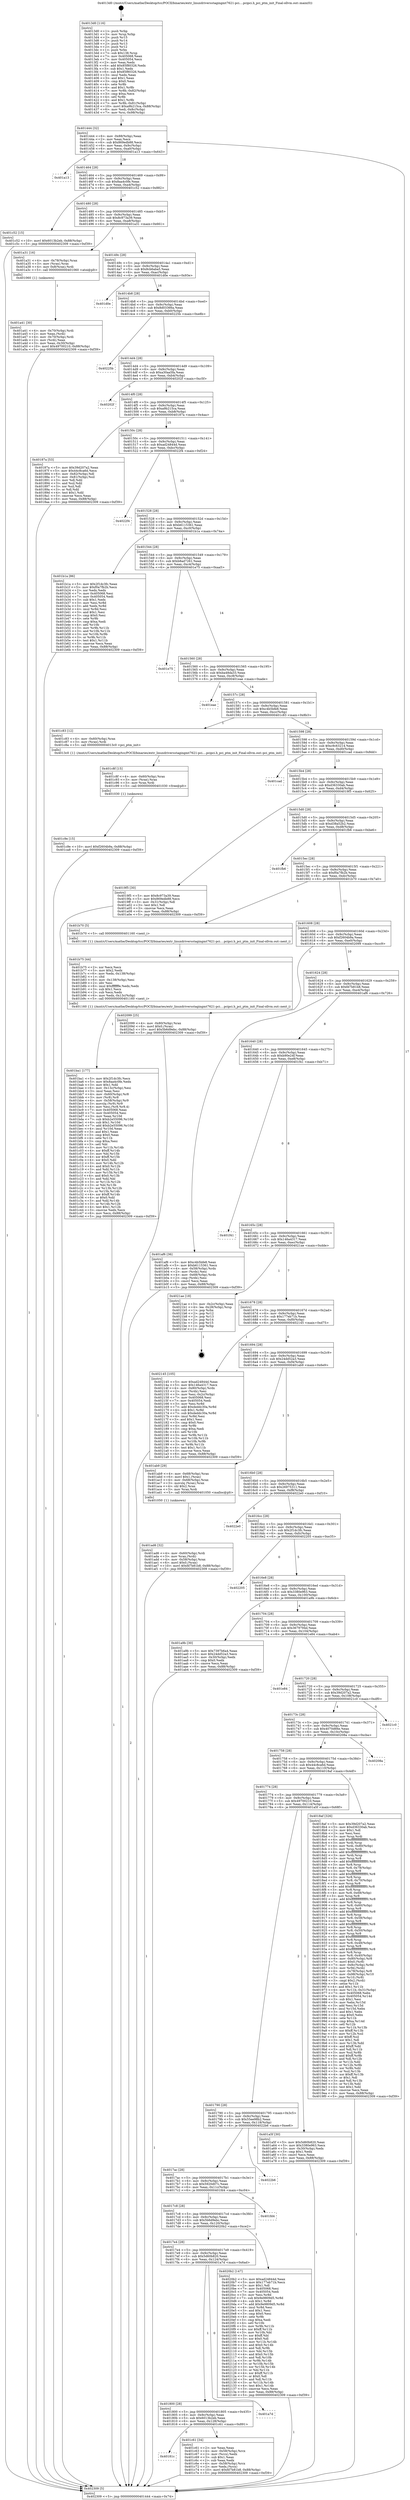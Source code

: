 digraph "0x4013d0" {
  label = "0x4013d0 (/mnt/c/Users/mathe/Desktop/tcc/POCII/binaries/extr_linuxdriversstagingmt7621-pci....pcipci.h_pci_ptm_init_Final-ollvm.out::main(0))"
  labelloc = "t"
  node[shape=record]

  Entry [label="",width=0.3,height=0.3,shape=circle,fillcolor=black,style=filled]
  "0x401444" [label="{
     0x401444 [32]\l
     | [instrs]\l
     &nbsp;&nbsp;0x401444 \<+6\>: mov -0x88(%rbp),%eax\l
     &nbsp;&nbsp;0x40144a \<+2\>: mov %eax,%ecx\l
     &nbsp;&nbsp;0x40144c \<+6\>: sub $0x869edb88,%ecx\l
     &nbsp;&nbsp;0x401452 \<+6\>: mov %eax,-0x9c(%rbp)\l
     &nbsp;&nbsp;0x401458 \<+6\>: mov %ecx,-0xa0(%rbp)\l
     &nbsp;&nbsp;0x40145e \<+6\>: je 0000000000401a13 \<main+0x643\>\l
  }"]
  "0x401a13" [label="{
     0x401a13\l
  }", style=dashed]
  "0x401464" [label="{
     0x401464 [28]\l
     | [instrs]\l
     &nbsp;&nbsp;0x401464 \<+5\>: jmp 0000000000401469 \<main+0x99\>\l
     &nbsp;&nbsp;0x401469 \<+6\>: mov -0x9c(%rbp),%eax\l
     &nbsp;&nbsp;0x40146f \<+5\>: sub $0x8aa4c0fe,%eax\l
     &nbsp;&nbsp;0x401474 \<+6\>: mov %eax,-0xa4(%rbp)\l
     &nbsp;&nbsp;0x40147a \<+6\>: je 0000000000401c52 \<main+0x882\>\l
  }"]
  Exit [label="",width=0.3,height=0.3,shape=circle,fillcolor=black,style=filled,peripheries=2]
  "0x401c52" [label="{
     0x401c52 [15]\l
     | [instrs]\l
     &nbsp;&nbsp;0x401c52 \<+10\>: movl $0x6013b2eb,-0x88(%rbp)\l
     &nbsp;&nbsp;0x401c5c \<+5\>: jmp 0000000000402309 \<main+0xf39\>\l
  }"]
  "0x401480" [label="{
     0x401480 [28]\l
     | [instrs]\l
     &nbsp;&nbsp;0x401480 \<+5\>: jmp 0000000000401485 \<main+0xb5\>\l
     &nbsp;&nbsp;0x401485 \<+6\>: mov -0x9c(%rbp),%eax\l
     &nbsp;&nbsp;0x40148b \<+5\>: sub $0x8c973a39,%eax\l
     &nbsp;&nbsp;0x401490 \<+6\>: mov %eax,-0xa8(%rbp)\l
     &nbsp;&nbsp;0x401496 \<+6\>: je 0000000000401a31 \<main+0x661\>\l
  }"]
  "0x401c9e" [label="{
     0x401c9e [15]\l
     | [instrs]\l
     &nbsp;&nbsp;0x401c9e \<+10\>: movl $0xf2604b9a,-0x88(%rbp)\l
     &nbsp;&nbsp;0x401ca8 \<+5\>: jmp 0000000000402309 \<main+0xf39\>\l
  }"]
  "0x401a31" [label="{
     0x401a31 [16]\l
     | [instrs]\l
     &nbsp;&nbsp;0x401a31 \<+4\>: mov -0x78(%rbp),%rax\l
     &nbsp;&nbsp;0x401a35 \<+3\>: mov (%rax),%rax\l
     &nbsp;&nbsp;0x401a38 \<+4\>: mov 0x8(%rax),%rdi\l
     &nbsp;&nbsp;0x401a3c \<+5\>: call 0000000000401060 \<atoi@plt\>\l
     | [calls]\l
     &nbsp;&nbsp;0x401060 \{1\} (unknown)\l
  }"]
  "0x40149c" [label="{
     0x40149c [28]\l
     | [instrs]\l
     &nbsp;&nbsp;0x40149c \<+5\>: jmp 00000000004014a1 \<main+0xd1\>\l
     &nbsp;&nbsp;0x4014a1 \<+6\>: mov -0x9c(%rbp),%eax\l
     &nbsp;&nbsp;0x4014a7 \<+5\>: sub $0x8cb6aba5,%eax\l
     &nbsp;&nbsp;0x4014ac \<+6\>: mov %eax,-0xac(%rbp)\l
     &nbsp;&nbsp;0x4014b2 \<+6\>: je 0000000000401d0e \<main+0x93e\>\l
  }"]
  "0x401c8f" [label="{
     0x401c8f [15]\l
     | [instrs]\l
     &nbsp;&nbsp;0x401c8f \<+4\>: mov -0x60(%rbp),%rax\l
     &nbsp;&nbsp;0x401c93 \<+3\>: mov (%rax),%rax\l
     &nbsp;&nbsp;0x401c96 \<+3\>: mov %rax,%rdi\l
     &nbsp;&nbsp;0x401c99 \<+5\>: call 0000000000401030 \<free@plt\>\l
     | [calls]\l
     &nbsp;&nbsp;0x401030 \{1\} (unknown)\l
  }"]
  "0x401d0e" [label="{
     0x401d0e\l
  }", style=dashed]
  "0x4014b8" [label="{
     0x4014b8 [28]\l
     | [instrs]\l
     &nbsp;&nbsp;0x4014b8 \<+5\>: jmp 00000000004014bd \<main+0xed\>\l
     &nbsp;&nbsp;0x4014bd \<+6\>: mov -0x9c(%rbp),%eax\l
     &nbsp;&nbsp;0x4014c3 \<+5\>: sub $0x8d03366a,%eax\l
     &nbsp;&nbsp;0x4014c8 \<+6\>: mov %eax,-0xb0(%rbp)\l
     &nbsp;&nbsp;0x4014ce \<+6\>: je 000000000040225b \<main+0xe8b\>\l
  }"]
  "0x40181c" [label="{
     0x40181c\l
  }", style=dashed]
  "0x40225b" [label="{
     0x40225b\l
  }", style=dashed]
  "0x4014d4" [label="{
     0x4014d4 [28]\l
     | [instrs]\l
     &nbsp;&nbsp;0x4014d4 \<+5\>: jmp 00000000004014d9 \<main+0x109\>\l
     &nbsp;&nbsp;0x4014d9 \<+6\>: mov -0x9c(%rbp),%eax\l
     &nbsp;&nbsp;0x4014df \<+5\>: sub $0xa30aa5fa,%eax\l
     &nbsp;&nbsp;0x4014e4 \<+6\>: mov %eax,-0xb4(%rbp)\l
     &nbsp;&nbsp;0x4014ea \<+6\>: je 000000000040202f \<main+0xc5f\>\l
  }"]
  "0x401c61" [label="{
     0x401c61 [34]\l
     | [instrs]\l
     &nbsp;&nbsp;0x401c61 \<+2\>: xor %eax,%eax\l
     &nbsp;&nbsp;0x401c63 \<+4\>: mov -0x58(%rbp),%rcx\l
     &nbsp;&nbsp;0x401c67 \<+2\>: mov (%rcx),%edx\l
     &nbsp;&nbsp;0x401c69 \<+3\>: sub $0x1,%eax\l
     &nbsp;&nbsp;0x401c6c \<+2\>: sub %eax,%edx\l
     &nbsp;&nbsp;0x401c6e \<+4\>: mov -0x58(%rbp),%rcx\l
     &nbsp;&nbsp;0x401c72 \<+2\>: mov %edx,(%rcx)\l
     &nbsp;&nbsp;0x401c74 \<+10\>: movl $0xfd7b81b8,-0x88(%rbp)\l
     &nbsp;&nbsp;0x401c7e \<+5\>: jmp 0000000000402309 \<main+0xf39\>\l
  }"]
  "0x40202f" [label="{
     0x40202f\l
  }", style=dashed]
  "0x4014f0" [label="{
     0x4014f0 [28]\l
     | [instrs]\l
     &nbsp;&nbsp;0x4014f0 \<+5\>: jmp 00000000004014f5 \<main+0x125\>\l
     &nbsp;&nbsp;0x4014f5 \<+6\>: mov -0x9c(%rbp),%eax\l
     &nbsp;&nbsp;0x4014fb \<+5\>: sub $0xa9b215ca,%eax\l
     &nbsp;&nbsp;0x401500 \<+6\>: mov %eax,-0xb8(%rbp)\l
     &nbsp;&nbsp;0x401506 \<+6\>: je 000000000040187a \<main+0x4aa\>\l
  }"]
  "0x401800" [label="{
     0x401800 [28]\l
     | [instrs]\l
     &nbsp;&nbsp;0x401800 \<+5\>: jmp 0000000000401805 \<main+0x435\>\l
     &nbsp;&nbsp;0x401805 \<+6\>: mov -0x9c(%rbp),%eax\l
     &nbsp;&nbsp;0x40180b \<+5\>: sub $0x6013b2eb,%eax\l
     &nbsp;&nbsp;0x401810 \<+6\>: mov %eax,-0x128(%rbp)\l
     &nbsp;&nbsp;0x401816 \<+6\>: je 0000000000401c61 \<main+0x891\>\l
  }"]
  "0x40187a" [label="{
     0x40187a [53]\l
     | [instrs]\l
     &nbsp;&nbsp;0x40187a \<+5\>: mov $0x39d207a2,%eax\l
     &nbsp;&nbsp;0x40187f \<+5\>: mov $0x44c8ca6d,%ecx\l
     &nbsp;&nbsp;0x401884 \<+6\>: mov -0x82(%rbp),%dl\l
     &nbsp;&nbsp;0x40188a \<+7\>: mov -0x81(%rbp),%sil\l
     &nbsp;&nbsp;0x401891 \<+3\>: mov %dl,%dil\l
     &nbsp;&nbsp;0x401894 \<+3\>: and %sil,%dil\l
     &nbsp;&nbsp;0x401897 \<+3\>: xor %sil,%dl\l
     &nbsp;&nbsp;0x40189a \<+3\>: or %dl,%dil\l
     &nbsp;&nbsp;0x40189d \<+4\>: test $0x1,%dil\l
     &nbsp;&nbsp;0x4018a1 \<+3\>: cmovne %ecx,%eax\l
     &nbsp;&nbsp;0x4018a4 \<+6\>: mov %eax,-0x88(%rbp)\l
     &nbsp;&nbsp;0x4018aa \<+5\>: jmp 0000000000402309 \<main+0xf39\>\l
  }"]
  "0x40150c" [label="{
     0x40150c [28]\l
     | [instrs]\l
     &nbsp;&nbsp;0x40150c \<+5\>: jmp 0000000000401511 \<main+0x141\>\l
     &nbsp;&nbsp;0x401511 \<+6\>: mov -0x9c(%rbp),%eax\l
     &nbsp;&nbsp;0x401517 \<+5\>: sub $0xad24844d,%eax\l
     &nbsp;&nbsp;0x40151c \<+6\>: mov %eax,-0xbc(%rbp)\l
     &nbsp;&nbsp;0x401522 \<+6\>: je 00000000004022f4 \<main+0xf24\>\l
  }"]
  "0x402309" [label="{
     0x402309 [5]\l
     | [instrs]\l
     &nbsp;&nbsp;0x402309 \<+5\>: jmp 0000000000401444 \<main+0x74\>\l
  }"]
  "0x4013d0" [label="{
     0x4013d0 [116]\l
     | [instrs]\l
     &nbsp;&nbsp;0x4013d0 \<+1\>: push %rbp\l
     &nbsp;&nbsp;0x4013d1 \<+3\>: mov %rsp,%rbp\l
     &nbsp;&nbsp;0x4013d4 \<+2\>: push %r15\l
     &nbsp;&nbsp;0x4013d6 \<+2\>: push %r14\l
     &nbsp;&nbsp;0x4013d8 \<+2\>: push %r13\l
     &nbsp;&nbsp;0x4013da \<+2\>: push %r12\l
     &nbsp;&nbsp;0x4013dc \<+1\>: push %rbx\l
     &nbsp;&nbsp;0x4013dd \<+7\>: sub $0x138,%rsp\l
     &nbsp;&nbsp;0x4013e4 \<+7\>: mov 0x405068,%eax\l
     &nbsp;&nbsp;0x4013eb \<+7\>: mov 0x405054,%ecx\l
     &nbsp;&nbsp;0x4013f2 \<+2\>: mov %eax,%edx\l
     &nbsp;&nbsp;0x4013f4 \<+6\>: add $0x85f80326,%edx\l
     &nbsp;&nbsp;0x4013fa \<+3\>: sub $0x1,%edx\l
     &nbsp;&nbsp;0x4013fd \<+6\>: sub $0x85f80326,%edx\l
     &nbsp;&nbsp;0x401403 \<+3\>: imul %edx,%eax\l
     &nbsp;&nbsp;0x401406 \<+3\>: and $0x1,%eax\l
     &nbsp;&nbsp;0x401409 \<+3\>: cmp $0x0,%eax\l
     &nbsp;&nbsp;0x40140c \<+4\>: sete %r8b\l
     &nbsp;&nbsp;0x401410 \<+4\>: and $0x1,%r8b\l
     &nbsp;&nbsp;0x401414 \<+7\>: mov %r8b,-0x82(%rbp)\l
     &nbsp;&nbsp;0x40141b \<+3\>: cmp $0xa,%ecx\l
     &nbsp;&nbsp;0x40141e \<+4\>: setl %r8b\l
     &nbsp;&nbsp;0x401422 \<+4\>: and $0x1,%r8b\l
     &nbsp;&nbsp;0x401426 \<+7\>: mov %r8b,-0x81(%rbp)\l
     &nbsp;&nbsp;0x40142d \<+10\>: movl $0xa9b215ca,-0x88(%rbp)\l
     &nbsp;&nbsp;0x401437 \<+6\>: mov %edi,-0x8c(%rbp)\l
     &nbsp;&nbsp;0x40143d \<+7\>: mov %rsi,-0x98(%rbp)\l
  }"]
  "0x401a7d" [label="{
     0x401a7d\l
  }", style=dashed]
  "0x4022f4" [label="{
     0x4022f4\l
  }", style=dashed]
  "0x401528" [label="{
     0x401528 [28]\l
     | [instrs]\l
     &nbsp;&nbsp;0x401528 \<+5\>: jmp 000000000040152d \<main+0x15d\>\l
     &nbsp;&nbsp;0x40152d \<+6\>: mov -0x9c(%rbp),%eax\l
     &nbsp;&nbsp;0x401533 \<+5\>: sub $0xb6115361,%eax\l
     &nbsp;&nbsp;0x401538 \<+6\>: mov %eax,-0xc0(%rbp)\l
     &nbsp;&nbsp;0x40153e \<+6\>: je 0000000000401b1a \<main+0x74a\>\l
  }"]
  "0x4017e4" [label="{
     0x4017e4 [28]\l
     | [instrs]\l
     &nbsp;&nbsp;0x4017e4 \<+5\>: jmp 00000000004017e9 \<main+0x419\>\l
     &nbsp;&nbsp;0x4017e9 \<+6\>: mov -0x9c(%rbp),%eax\l
     &nbsp;&nbsp;0x4017ef \<+5\>: sub $0x5d60b820,%eax\l
     &nbsp;&nbsp;0x4017f4 \<+6\>: mov %eax,-0x124(%rbp)\l
     &nbsp;&nbsp;0x4017fa \<+6\>: je 0000000000401a7d \<main+0x6ad\>\l
  }"]
  "0x401b1a" [label="{
     0x401b1a [86]\l
     | [instrs]\l
     &nbsp;&nbsp;0x401b1a \<+5\>: mov $0x2f1dc3fc,%eax\l
     &nbsp;&nbsp;0x401b1f \<+5\>: mov $0xf0a7fb2b,%ecx\l
     &nbsp;&nbsp;0x401b24 \<+2\>: xor %edx,%edx\l
     &nbsp;&nbsp;0x401b26 \<+7\>: mov 0x405068,%esi\l
     &nbsp;&nbsp;0x401b2d \<+7\>: mov 0x405054,%edi\l
     &nbsp;&nbsp;0x401b34 \<+3\>: sub $0x1,%edx\l
     &nbsp;&nbsp;0x401b37 \<+3\>: mov %esi,%r8d\l
     &nbsp;&nbsp;0x401b3a \<+3\>: add %edx,%r8d\l
     &nbsp;&nbsp;0x401b3d \<+4\>: imul %r8d,%esi\l
     &nbsp;&nbsp;0x401b41 \<+3\>: and $0x1,%esi\l
     &nbsp;&nbsp;0x401b44 \<+3\>: cmp $0x0,%esi\l
     &nbsp;&nbsp;0x401b47 \<+4\>: sete %r9b\l
     &nbsp;&nbsp;0x401b4b \<+3\>: cmp $0xa,%edi\l
     &nbsp;&nbsp;0x401b4e \<+4\>: setl %r10b\l
     &nbsp;&nbsp;0x401b52 \<+3\>: mov %r9b,%r11b\l
     &nbsp;&nbsp;0x401b55 \<+3\>: and %r10b,%r11b\l
     &nbsp;&nbsp;0x401b58 \<+3\>: xor %r10b,%r9b\l
     &nbsp;&nbsp;0x401b5b \<+3\>: or %r9b,%r11b\l
     &nbsp;&nbsp;0x401b5e \<+4\>: test $0x1,%r11b\l
     &nbsp;&nbsp;0x401b62 \<+3\>: cmovne %ecx,%eax\l
     &nbsp;&nbsp;0x401b65 \<+6\>: mov %eax,-0x88(%rbp)\l
     &nbsp;&nbsp;0x401b6b \<+5\>: jmp 0000000000402309 \<main+0xf39\>\l
  }"]
  "0x401544" [label="{
     0x401544 [28]\l
     | [instrs]\l
     &nbsp;&nbsp;0x401544 \<+5\>: jmp 0000000000401549 \<main+0x179\>\l
     &nbsp;&nbsp;0x401549 \<+6\>: mov -0x9c(%rbp),%eax\l
     &nbsp;&nbsp;0x40154f \<+5\>: sub $0xb8ad7261,%eax\l
     &nbsp;&nbsp;0x401554 \<+6\>: mov %eax,-0xc4(%rbp)\l
     &nbsp;&nbsp;0x40155a \<+6\>: je 0000000000401e75 \<main+0xaa5\>\l
  }"]
  "0x4020b2" [label="{
     0x4020b2 [147]\l
     | [instrs]\l
     &nbsp;&nbsp;0x4020b2 \<+5\>: mov $0xad24844d,%eax\l
     &nbsp;&nbsp;0x4020b7 \<+5\>: mov $0x177eb71b,%ecx\l
     &nbsp;&nbsp;0x4020bc \<+2\>: mov $0x1,%dl\l
     &nbsp;&nbsp;0x4020be \<+7\>: mov 0x405068,%esi\l
     &nbsp;&nbsp;0x4020c5 \<+7\>: mov 0x405054,%edi\l
     &nbsp;&nbsp;0x4020cc \<+3\>: mov %esi,%r8d\l
     &nbsp;&nbsp;0x4020cf \<+7\>: sub $0x9e9809d5,%r8d\l
     &nbsp;&nbsp;0x4020d6 \<+4\>: sub $0x1,%r8d\l
     &nbsp;&nbsp;0x4020da \<+7\>: add $0x9e9809d5,%r8d\l
     &nbsp;&nbsp;0x4020e1 \<+4\>: imul %r8d,%esi\l
     &nbsp;&nbsp;0x4020e5 \<+3\>: and $0x1,%esi\l
     &nbsp;&nbsp;0x4020e8 \<+3\>: cmp $0x0,%esi\l
     &nbsp;&nbsp;0x4020eb \<+4\>: sete %r9b\l
     &nbsp;&nbsp;0x4020ef \<+3\>: cmp $0xa,%edi\l
     &nbsp;&nbsp;0x4020f2 \<+4\>: setl %r10b\l
     &nbsp;&nbsp;0x4020f6 \<+3\>: mov %r9b,%r11b\l
     &nbsp;&nbsp;0x4020f9 \<+4\>: xor $0xff,%r11b\l
     &nbsp;&nbsp;0x4020fd \<+3\>: mov %r10b,%bl\l
     &nbsp;&nbsp;0x402100 \<+3\>: xor $0xff,%bl\l
     &nbsp;&nbsp;0x402103 \<+3\>: xor $0x0,%dl\l
     &nbsp;&nbsp;0x402106 \<+3\>: mov %r11b,%r14b\l
     &nbsp;&nbsp;0x402109 \<+4\>: and $0x0,%r14b\l
     &nbsp;&nbsp;0x40210d \<+3\>: and %dl,%r9b\l
     &nbsp;&nbsp;0x402110 \<+3\>: mov %bl,%r15b\l
     &nbsp;&nbsp;0x402113 \<+4\>: and $0x0,%r15b\l
     &nbsp;&nbsp;0x402117 \<+3\>: and %dl,%r10b\l
     &nbsp;&nbsp;0x40211a \<+3\>: or %r9b,%r14b\l
     &nbsp;&nbsp;0x40211d \<+3\>: or %r10b,%r15b\l
     &nbsp;&nbsp;0x402120 \<+3\>: xor %r15b,%r14b\l
     &nbsp;&nbsp;0x402123 \<+3\>: or %bl,%r11b\l
     &nbsp;&nbsp;0x402126 \<+4\>: xor $0xff,%r11b\l
     &nbsp;&nbsp;0x40212a \<+3\>: or $0x0,%dl\l
     &nbsp;&nbsp;0x40212d \<+3\>: and %dl,%r11b\l
     &nbsp;&nbsp;0x402130 \<+3\>: or %r11b,%r14b\l
     &nbsp;&nbsp;0x402133 \<+4\>: test $0x1,%r14b\l
     &nbsp;&nbsp;0x402137 \<+3\>: cmovne %ecx,%eax\l
     &nbsp;&nbsp;0x40213a \<+6\>: mov %eax,-0x88(%rbp)\l
     &nbsp;&nbsp;0x402140 \<+5\>: jmp 0000000000402309 \<main+0xf39\>\l
  }"]
  "0x401e75" [label="{
     0x401e75\l
  }", style=dashed]
  "0x401560" [label="{
     0x401560 [28]\l
     | [instrs]\l
     &nbsp;&nbsp;0x401560 \<+5\>: jmp 0000000000401565 \<main+0x195\>\l
     &nbsp;&nbsp;0x401565 \<+6\>: mov -0x9c(%rbp),%eax\l
     &nbsp;&nbsp;0x40156b \<+5\>: sub $0xba48da33,%eax\l
     &nbsp;&nbsp;0x401570 \<+6\>: mov %eax,-0xc8(%rbp)\l
     &nbsp;&nbsp;0x401576 \<+6\>: je 0000000000401eae \<main+0xade\>\l
  }"]
  "0x4017c8" [label="{
     0x4017c8 [28]\l
     | [instrs]\l
     &nbsp;&nbsp;0x4017c8 \<+5\>: jmp 00000000004017cd \<main+0x3fd\>\l
     &nbsp;&nbsp;0x4017cd \<+6\>: mov -0x9c(%rbp),%eax\l
     &nbsp;&nbsp;0x4017d3 \<+5\>: sub $0x5b6d9ebc,%eax\l
     &nbsp;&nbsp;0x4017d8 \<+6\>: mov %eax,-0x120(%rbp)\l
     &nbsp;&nbsp;0x4017de \<+6\>: je 00000000004020b2 \<main+0xce2\>\l
  }"]
  "0x401eae" [label="{
     0x401eae\l
  }", style=dashed]
  "0x40157c" [label="{
     0x40157c [28]\l
     | [instrs]\l
     &nbsp;&nbsp;0x40157c \<+5\>: jmp 0000000000401581 \<main+0x1b1\>\l
     &nbsp;&nbsp;0x401581 \<+6\>: mov -0x9c(%rbp),%eax\l
     &nbsp;&nbsp;0x401587 \<+5\>: sub $0xc4b5bfe8,%eax\l
     &nbsp;&nbsp;0x40158c \<+6\>: mov %eax,-0xcc(%rbp)\l
     &nbsp;&nbsp;0x401592 \<+6\>: je 0000000000401c83 \<main+0x8b3\>\l
  }"]
  "0x401fd4" [label="{
     0x401fd4\l
  }", style=dashed]
  "0x401c83" [label="{
     0x401c83 [12]\l
     | [instrs]\l
     &nbsp;&nbsp;0x401c83 \<+4\>: mov -0x60(%rbp),%rax\l
     &nbsp;&nbsp;0x401c87 \<+3\>: mov (%rax),%rdi\l
     &nbsp;&nbsp;0x401c8a \<+5\>: call 00000000004013c0 \<pci_ptm_init\>\l
     | [calls]\l
     &nbsp;&nbsp;0x4013c0 \{1\} (/mnt/c/Users/mathe/Desktop/tcc/POCII/binaries/extr_linuxdriversstagingmt7621-pci....pcipci.h_pci_ptm_init_Final-ollvm.out::pci_ptm_init)\l
  }"]
  "0x401598" [label="{
     0x401598 [28]\l
     | [instrs]\l
     &nbsp;&nbsp;0x401598 \<+5\>: jmp 000000000040159d \<main+0x1cd\>\l
     &nbsp;&nbsp;0x40159d \<+6\>: mov -0x9c(%rbp),%eax\l
     &nbsp;&nbsp;0x4015a3 \<+5\>: sub $0xc9c63214,%eax\l
     &nbsp;&nbsp;0x4015a8 \<+6\>: mov %eax,-0xd0(%rbp)\l
     &nbsp;&nbsp;0x4015ae \<+6\>: je 0000000000401cad \<main+0x8dd\>\l
  }"]
  "0x4017ac" [label="{
     0x4017ac [28]\l
     | [instrs]\l
     &nbsp;&nbsp;0x4017ac \<+5\>: jmp 00000000004017b1 \<main+0x3e1\>\l
     &nbsp;&nbsp;0x4017b1 \<+6\>: mov -0x9c(%rbp),%eax\l
     &nbsp;&nbsp;0x4017b7 \<+5\>: sub $0x5920d07c,%eax\l
     &nbsp;&nbsp;0x4017bc \<+6\>: mov %eax,-0x11c(%rbp)\l
     &nbsp;&nbsp;0x4017c2 \<+6\>: je 0000000000401fd4 \<main+0xc04\>\l
  }"]
  "0x401cad" [label="{
     0x401cad\l
  }", style=dashed]
  "0x4015b4" [label="{
     0x4015b4 [28]\l
     | [instrs]\l
     &nbsp;&nbsp;0x4015b4 \<+5\>: jmp 00000000004015b9 \<main+0x1e9\>\l
     &nbsp;&nbsp;0x4015b9 \<+6\>: mov -0x9c(%rbp),%eax\l
     &nbsp;&nbsp;0x4015bf \<+5\>: sub $0xd36330ab,%eax\l
     &nbsp;&nbsp;0x4015c4 \<+6\>: mov %eax,-0xd4(%rbp)\l
     &nbsp;&nbsp;0x4015ca \<+6\>: je 00000000004019f5 \<main+0x625\>\l
  }"]
  "0x4022b6" [label="{
     0x4022b6\l
  }", style=dashed]
  "0x4019f5" [label="{
     0x4019f5 [30]\l
     | [instrs]\l
     &nbsp;&nbsp;0x4019f5 \<+5\>: mov $0x8c973a39,%eax\l
     &nbsp;&nbsp;0x4019fa \<+5\>: mov $0x869edb88,%ecx\l
     &nbsp;&nbsp;0x4019ff \<+3\>: mov -0x31(%rbp),%dl\l
     &nbsp;&nbsp;0x401a02 \<+3\>: test $0x1,%dl\l
     &nbsp;&nbsp;0x401a05 \<+3\>: cmovne %ecx,%eax\l
     &nbsp;&nbsp;0x401a08 \<+6\>: mov %eax,-0x88(%rbp)\l
     &nbsp;&nbsp;0x401a0e \<+5\>: jmp 0000000000402309 \<main+0xf39\>\l
  }"]
  "0x4015d0" [label="{
     0x4015d0 [28]\l
     | [instrs]\l
     &nbsp;&nbsp;0x4015d0 \<+5\>: jmp 00000000004015d5 \<main+0x205\>\l
     &nbsp;&nbsp;0x4015d5 \<+6\>: mov -0x9c(%rbp),%eax\l
     &nbsp;&nbsp;0x4015db \<+5\>: sub $0xd38a52b2,%eax\l
     &nbsp;&nbsp;0x4015e0 \<+6\>: mov %eax,-0xd8(%rbp)\l
     &nbsp;&nbsp;0x4015e6 \<+6\>: je 0000000000401fb6 \<main+0xbe6\>\l
  }"]
  "0x401ba1" [label="{
     0x401ba1 [177]\l
     | [instrs]\l
     &nbsp;&nbsp;0x401ba1 \<+5\>: mov $0x2f1dc3fc,%ecx\l
     &nbsp;&nbsp;0x401ba6 \<+5\>: mov $0x8aa4c0fe,%edx\l
     &nbsp;&nbsp;0x401bab \<+3\>: mov $0x1,%dil\l
     &nbsp;&nbsp;0x401bae \<+6\>: mov -0x13c(%rbp),%esi\l
     &nbsp;&nbsp;0x401bb4 \<+3\>: imul %eax,%esi\l
     &nbsp;&nbsp;0x401bb7 \<+4\>: mov -0x60(%rbp),%r8\l
     &nbsp;&nbsp;0x401bbb \<+3\>: mov (%r8),%r8\l
     &nbsp;&nbsp;0x401bbe \<+4\>: mov -0x58(%rbp),%r9\l
     &nbsp;&nbsp;0x401bc2 \<+3\>: movslq (%r9),%r9\l
     &nbsp;&nbsp;0x401bc5 \<+4\>: mov %esi,(%r8,%r9,4)\l
     &nbsp;&nbsp;0x401bc9 \<+7\>: mov 0x405068,%eax\l
     &nbsp;&nbsp;0x401bd0 \<+7\>: mov 0x405054,%esi\l
     &nbsp;&nbsp;0x401bd7 \<+3\>: mov %eax,%r10d\l
     &nbsp;&nbsp;0x401bda \<+7\>: sub $0xb2e55096,%r10d\l
     &nbsp;&nbsp;0x401be1 \<+4\>: sub $0x1,%r10d\l
     &nbsp;&nbsp;0x401be5 \<+7\>: add $0xb2e55096,%r10d\l
     &nbsp;&nbsp;0x401bec \<+4\>: imul %r10d,%eax\l
     &nbsp;&nbsp;0x401bf0 \<+3\>: and $0x1,%eax\l
     &nbsp;&nbsp;0x401bf3 \<+3\>: cmp $0x0,%eax\l
     &nbsp;&nbsp;0x401bf6 \<+4\>: sete %r11b\l
     &nbsp;&nbsp;0x401bfa \<+3\>: cmp $0xa,%esi\l
     &nbsp;&nbsp;0x401bfd \<+3\>: setl %bl\l
     &nbsp;&nbsp;0x401c00 \<+3\>: mov %r11b,%r14b\l
     &nbsp;&nbsp;0x401c03 \<+4\>: xor $0xff,%r14b\l
     &nbsp;&nbsp;0x401c07 \<+3\>: mov %bl,%r15b\l
     &nbsp;&nbsp;0x401c0a \<+4\>: xor $0xff,%r15b\l
     &nbsp;&nbsp;0x401c0e \<+4\>: xor $0x0,%dil\l
     &nbsp;&nbsp;0x401c12 \<+3\>: mov %r14b,%r12b\l
     &nbsp;&nbsp;0x401c15 \<+4\>: and $0x0,%r12b\l
     &nbsp;&nbsp;0x401c19 \<+3\>: and %dil,%r11b\l
     &nbsp;&nbsp;0x401c1c \<+3\>: mov %r15b,%r13b\l
     &nbsp;&nbsp;0x401c1f \<+4\>: and $0x0,%r13b\l
     &nbsp;&nbsp;0x401c23 \<+3\>: and %dil,%bl\l
     &nbsp;&nbsp;0x401c26 \<+3\>: or %r11b,%r12b\l
     &nbsp;&nbsp;0x401c29 \<+3\>: or %bl,%r13b\l
     &nbsp;&nbsp;0x401c2c \<+3\>: xor %r13b,%r12b\l
     &nbsp;&nbsp;0x401c2f \<+3\>: or %r15b,%r14b\l
     &nbsp;&nbsp;0x401c32 \<+4\>: xor $0xff,%r14b\l
     &nbsp;&nbsp;0x401c36 \<+4\>: or $0x0,%dil\l
     &nbsp;&nbsp;0x401c3a \<+3\>: and %dil,%r14b\l
     &nbsp;&nbsp;0x401c3d \<+3\>: or %r14b,%r12b\l
     &nbsp;&nbsp;0x401c40 \<+4\>: test $0x1,%r12b\l
     &nbsp;&nbsp;0x401c44 \<+3\>: cmovne %edx,%ecx\l
     &nbsp;&nbsp;0x401c47 \<+6\>: mov %ecx,-0x88(%rbp)\l
     &nbsp;&nbsp;0x401c4d \<+5\>: jmp 0000000000402309 \<main+0xf39\>\l
  }"]
  "0x401fb6" [label="{
     0x401fb6\l
  }", style=dashed]
  "0x4015ec" [label="{
     0x4015ec [28]\l
     | [instrs]\l
     &nbsp;&nbsp;0x4015ec \<+5\>: jmp 00000000004015f1 \<main+0x221\>\l
     &nbsp;&nbsp;0x4015f1 \<+6\>: mov -0x9c(%rbp),%eax\l
     &nbsp;&nbsp;0x4015f7 \<+5\>: sub $0xf0a7fb2b,%eax\l
     &nbsp;&nbsp;0x4015fc \<+6\>: mov %eax,-0xdc(%rbp)\l
     &nbsp;&nbsp;0x401602 \<+6\>: je 0000000000401b70 \<main+0x7a0\>\l
  }"]
  "0x401b75" [label="{
     0x401b75 [44]\l
     | [instrs]\l
     &nbsp;&nbsp;0x401b75 \<+2\>: xor %ecx,%ecx\l
     &nbsp;&nbsp;0x401b77 \<+5\>: mov $0x2,%edx\l
     &nbsp;&nbsp;0x401b7c \<+6\>: mov %edx,-0x138(%rbp)\l
     &nbsp;&nbsp;0x401b82 \<+1\>: cltd\l
     &nbsp;&nbsp;0x401b83 \<+6\>: mov -0x138(%rbp),%esi\l
     &nbsp;&nbsp;0x401b89 \<+2\>: idiv %esi\l
     &nbsp;&nbsp;0x401b8b \<+6\>: imul $0xfffffffe,%edx,%edx\l
     &nbsp;&nbsp;0x401b91 \<+3\>: sub $0x1,%ecx\l
     &nbsp;&nbsp;0x401b94 \<+2\>: sub %ecx,%edx\l
     &nbsp;&nbsp;0x401b96 \<+6\>: mov %edx,-0x13c(%rbp)\l
     &nbsp;&nbsp;0x401b9c \<+5\>: call 0000000000401160 \<next_i\>\l
     | [calls]\l
     &nbsp;&nbsp;0x401160 \{1\} (/mnt/c/Users/mathe/Desktop/tcc/POCII/binaries/extr_linuxdriversstagingmt7621-pci....pcipci.h_pci_ptm_init_Final-ollvm.out::next_i)\l
  }"]
  "0x401b70" [label="{
     0x401b70 [5]\l
     | [instrs]\l
     &nbsp;&nbsp;0x401b70 \<+5\>: call 0000000000401160 \<next_i\>\l
     | [calls]\l
     &nbsp;&nbsp;0x401160 \{1\} (/mnt/c/Users/mathe/Desktop/tcc/POCII/binaries/extr_linuxdriversstagingmt7621-pci....pcipci.h_pci_ptm_init_Final-ollvm.out::next_i)\l
  }"]
  "0x401608" [label="{
     0x401608 [28]\l
     | [instrs]\l
     &nbsp;&nbsp;0x401608 \<+5\>: jmp 000000000040160d \<main+0x23d\>\l
     &nbsp;&nbsp;0x40160d \<+6\>: mov -0x9c(%rbp),%eax\l
     &nbsp;&nbsp;0x401613 \<+5\>: sub $0xf2604b9a,%eax\l
     &nbsp;&nbsp;0x401618 \<+6\>: mov %eax,-0xe0(%rbp)\l
     &nbsp;&nbsp;0x40161e \<+6\>: je 0000000000402099 \<main+0xcc9\>\l
  }"]
  "0x401ad6" [label="{
     0x401ad6 [32]\l
     | [instrs]\l
     &nbsp;&nbsp;0x401ad6 \<+4\>: mov -0x60(%rbp),%rdi\l
     &nbsp;&nbsp;0x401ada \<+3\>: mov %rax,(%rdi)\l
     &nbsp;&nbsp;0x401add \<+4\>: mov -0x58(%rbp),%rax\l
     &nbsp;&nbsp;0x401ae1 \<+6\>: movl $0x0,(%rax)\l
     &nbsp;&nbsp;0x401ae7 \<+10\>: movl $0xfd7b81b8,-0x88(%rbp)\l
     &nbsp;&nbsp;0x401af1 \<+5\>: jmp 0000000000402309 \<main+0xf39\>\l
  }"]
  "0x402099" [label="{
     0x402099 [25]\l
     | [instrs]\l
     &nbsp;&nbsp;0x402099 \<+4\>: mov -0x80(%rbp),%rax\l
     &nbsp;&nbsp;0x40209d \<+6\>: movl $0x0,(%rax)\l
     &nbsp;&nbsp;0x4020a3 \<+10\>: movl $0x5b6d9ebc,-0x88(%rbp)\l
     &nbsp;&nbsp;0x4020ad \<+5\>: jmp 0000000000402309 \<main+0xf39\>\l
  }"]
  "0x401624" [label="{
     0x401624 [28]\l
     | [instrs]\l
     &nbsp;&nbsp;0x401624 \<+5\>: jmp 0000000000401629 \<main+0x259\>\l
     &nbsp;&nbsp;0x401629 \<+6\>: mov -0x9c(%rbp),%eax\l
     &nbsp;&nbsp;0x40162f \<+5\>: sub $0xfd7b81b8,%eax\l
     &nbsp;&nbsp;0x401634 \<+6\>: mov %eax,-0xe4(%rbp)\l
     &nbsp;&nbsp;0x40163a \<+6\>: je 0000000000401af6 \<main+0x726\>\l
  }"]
  "0x401790" [label="{
     0x401790 [28]\l
     | [instrs]\l
     &nbsp;&nbsp;0x401790 \<+5\>: jmp 0000000000401795 \<main+0x3c5\>\l
     &nbsp;&nbsp;0x401795 \<+6\>: mov -0x9c(%rbp),%eax\l
     &nbsp;&nbsp;0x40179b \<+5\>: sub $0x55ee98b2,%eax\l
     &nbsp;&nbsp;0x4017a0 \<+6\>: mov %eax,-0x118(%rbp)\l
     &nbsp;&nbsp;0x4017a6 \<+6\>: je 00000000004022b6 \<main+0xee6\>\l
  }"]
  "0x401af6" [label="{
     0x401af6 [36]\l
     | [instrs]\l
     &nbsp;&nbsp;0x401af6 \<+5\>: mov $0xc4b5bfe8,%eax\l
     &nbsp;&nbsp;0x401afb \<+5\>: mov $0xb6115361,%ecx\l
     &nbsp;&nbsp;0x401b00 \<+4\>: mov -0x58(%rbp),%rdx\l
     &nbsp;&nbsp;0x401b04 \<+2\>: mov (%rdx),%esi\l
     &nbsp;&nbsp;0x401b06 \<+4\>: mov -0x68(%rbp),%rdx\l
     &nbsp;&nbsp;0x401b0a \<+2\>: cmp (%rdx),%esi\l
     &nbsp;&nbsp;0x401b0c \<+3\>: cmovl %ecx,%eax\l
     &nbsp;&nbsp;0x401b0f \<+6\>: mov %eax,-0x88(%rbp)\l
     &nbsp;&nbsp;0x401b15 \<+5\>: jmp 0000000000402309 \<main+0xf39\>\l
  }"]
  "0x401640" [label="{
     0x401640 [28]\l
     | [instrs]\l
     &nbsp;&nbsp;0x401640 \<+5\>: jmp 0000000000401645 \<main+0x275\>\l
     &nbsp;&nbsp;0x401645 \<+6\>: mov -0x9c(%rbp),%eax\l
     &nbsp;&nbsp;0x40164b \<+5\>: sub $0xb90e24f,%eax\l
     &nbsp;&nbsp;0x401650 \<+6\>: mov %eax,-0xe8(%rbp)\l
     &nbsp;&nbsp;0x401656 \<+6\>: je 0000000000401f41 \<main+0xb71\>\l
  }"]
  "0x401a5f" [label="{
     0x401a5f [30]\l
     | [instrs]\l
     &nbsp;&nbsp;0x401a5f \<+5\>: mov $0x5d60b820,%eax\l
     &nbsp;&nbsp;0x401a64 \<+5\>: mov $0x3380e963,%ecx\l
     &nbsp;&nbsp;0x401a69 \<+3\>: mov -0x30(%rbp),%edx\l
     &nbsp;&nbsp;0x401a6c \<+3\>: cmp $0x1,%edx\l
     &nbsp;&nbsp;0x401a6f \<+3\>: cmovl %ecx,%eax\l
     &nbsp;&nbsp;0x401a72 \<+6\>: mov %eax,-0x88(%rbp)\l
     &nbsp;&nbsp;0x401a78 \<+5\>: jmp 0000000000402309 \<main+0xf39\>\l
  }"]
  "0x401f41" [label="{
     0x401f41\l
  }", style=dashed]
  "0x40165c" [label="{
     0x40165c [28]\l
     | [instrs]\l
     &nbsp;&nbsp;0x40165c \<+5\>: jmp 0000000000401661 \<main+0x291\>\l
     &nbsp;&nbsp;0x401661 \<+6\>: mov -0x9c(%rbp),%eax\l
     &nbsp;&nbsp;0x401667 \<+5\>: sub $0x146a4317,%eax\l
     &nbsp;&nbsp;0x40166c \<+6\>: mov %eax,-0xec(%rbp)\l
     &nbsp;&nbsp;0x401672 \<+6\>: je 00000000004021ae \<main+0xdde\>\l
  }"]
  "0x401a41" [label="{
     0x401a41 [30]\l
     | [instrs]\l
     &nbsp;&nbsp;0x401a41 \<+4\>: mov -0x70(%rbp),%rdi\l
     &nbsp;&nbsp;0x401a45 \<+2\>: mov %eax,(%rdi)\l
     &nbsp;&nbsp;0x401a47 \<+4\>: mov -0x70(%rbp),%rdi\l
     &nbsp;&nbsp;0x401a4b \<+2\>: mov (%rdi),%eax\l
     &nbsp;&nbsp;0x401a4d \<+3\>: mov %eax,-0x30(%rbp)\l
     &nbsp;&nbsp;0x401a50 \<+10\>: movl $0x49700210,-0x88(%rbp)\l
     &nbsp;&nbsp;0x401a5a \<+5\>: jmp 0000000000402309 \<main+0xf39\>\l
  }"]
  "0x4021ae" [label="{
     0x4021ae [18]\l
     | [instrs]\l
     &nbsp;&nbsp;0x4021ae \<+3\>: mov -0x2c(%rbp),%eax\l
     &nbsp;&nbsp;0x4021b1 \<+4\>: lea -0x28(%rbp),%rsp\l
     &nbsp;&nbsp;0x4021b5 \<+1\>: pop %rbx\l
     &nbsp;&nbsp;0x4021b6 \<+2\>: pop %r12\l
     &nbsp;&nbsp;0x4021b8 \<+2\>: pop %r13\l
     &nbsp;&nbsp;0x4021ba \<+2\>: pop %r14\l
     &nbsp;&nbsp;0x4021bc \<+2\>: pop %r15\l
     &nbsp;&nbsp;0x4021be \<+1\>: pop %rbp\l
     &nbsp;&nbsp;0x4021bf \<+1\>: ret\l
  }"]
  "0x401678" [label="{
     0x401678 [28]\l
     | [instrs]\l
     &nbsp;&nbsp;0x401678 \<+5\>: jmp 000000000040167d \<main+0x2ad\>\l
     &nbsp;&nbsp;0x40167d \<+6\>: mov -0x9c(%rbp),%eax\l
     &nbsp;&nbsp;0x401683 \<+5\>: sub $0x177eb71b,%eax\l
     &nbsp;&nbsp;0x401688 \<+6\>: mov %eax,-0xf0(%rbp)\l
     &nbsp;&nbsp;0x40168e \<+6\>: je 0000000000402145 \<main+0xd75\>\l
  }"]
  "0x401774" [label="{
     0x401774 [28]\l
     | [instrs]\l
     &nbsp;&nbsp;0x401774 \<+5\>: jmp 0000000000401779 \<main+0x3a9\>\l
     &nbsp;&nbsp;0x401779 \<+6\>: mov -0x9c(%rbp),%eax\l
     &nbsp;&nbsp;0x40177f \<+5\>: sub $0x49700210,%eax\l
     &nbsp;&nbsp;0x401784 \<+6\>: mov %eax,-0x114(%rbp)\l
     &nbsp;&nbsp;0x40178a \<+6\>: je 0000000000401a5f \<main+0x68f\>\l
  }"]
  "0x402145" [label="{
     0x402145 [105]\l
     | [instrs]\l
     &nbsp;&nbsp;0x402145 \<+5\>: mov $0xad24844d,%eax\l
     &nbsp;&nbsp;0x40214a \<+5\>: mov $0x146a4317,%ecx\l
     &nbsp;&nbsp;0x40214f \<+4\>: mov -0x80(%rbp),%rdx\l
     &nbsp;&nbsp;0x402153 \<+2\>: mov (%rdx),%esi\l
     &nbsp;&nbsp;0x402155 \<+3\>: mov %esi,-0x2c(%rbp)\l
     &nbsp;&nbsp;0x402158 \<+7\>: mov 0x405068,%esi\l
     &nbsp;&nbsp;0x40215f \<+7\>: mov 0x405054,%edi\l
     &nbsp;&nbsp;0x402166 \<+3\>: mov %esi,%r8d\l
     &nbsp;&nbsp;0x402169 \<+7\>: add $0xdeddc30a,%r8d\l
     &nbsp;&nbsp;0x402170 \<+4\>: sub $0x1,%r8d\l
     &nbsp;&nbsp;0x402174 \<+7\>: sub $0xdeddc30a,%r8d\l
     &nbsp;&nbsp;0x40217b \<+4\>: imul %r8d,%esi\l
     &nbsp;&nbsp;0x40217f \<+3\>: and $0x1,%esi\l
     &nbsp;&nbsp;0x402182 \<+3\>: cmp $0x0,%esi\l
     &nbsp;&nbsp;0x402185 \<+4\>: sete %r9b\l
     &nbsp;&nbsp;0x402189 \<+3\>: cmp $0xa,%edi\l
     &nbsp;&nbsp;0x40218c \<+4\>: setl %r10b\l
     &nbsp;&nbsp;0x402190 \<+3\>: mov %r9b,%r11b\l
     &nbsp;&nbsp;0x402193 \<+3\>: and %r10b,%r11b\l
     &nbsp;&nbsp;0x402196 \<+3\>: xor %r10b,%r9b\l
     &nbsp;&nbsp;0x402199 \<+3\>: or %r9b,%r11b\l
     &nbsp;&nbsp;0x40219c \<+4\>: test $0x1,%r11b\l
     &nbsp;&nbsp;0x4021a0 \<+3\>: cmovne %ecx,%eax\l
     &nbsp;&nbsp;0x4021a3 \<+6\>: mov %eax,-0x88(%rbp)\l
     &nbsp;&nbsp;0x4021a9 \<+5\>: jmp 0000000000402309 \<main+0xf39\>\l
  }"]
  "0x401694" [label="{
     0x401694 [28]\l
     | [instrs]\l
     &nbsp;&nbsp;0x401694 \<+5\>: jmp 0000000000401699 \<main+0x2c9\>\l
     &nbsp;&nbsp;0x401699 \<+6\>: mov -0x9c(%rbp),%eax\l
     &nbsp;&nbsp;0x40169f \<+5\>: sub $0x24dd52a3,%eax\l
     &nbsp;&nbsp;0x4016a4 \<+6\>: mov %eax,-0xf4(%rbp)\l
     &nbsp;&nbsp;0x4016aa \<+6\>: je 0000000000401ab9 \<main+0x6e9\>\l
  }"]
  "0x4018af" [label="{
     0x4018af [326]\l
     | [instrs]\l
     &nbsp;&nbsp;0x4018af \<+5\>: mov $0x39d207a2,%eax\l
     &nbsp;&nbsp;0x4018b4 \<+5\>: mov $0xd36330ab,%ecx\l
     &nbsp;&nbsp;0x4018b9 \<+2\>: mov $0x1,%dl\l
     &nbsp;&nbsp;0x4018bb \<+2\>: xor %esi,%esi\l
     &nbsp;&nbsp;0x4018bd \<+3\>: mov %rsp,%rdi\l
     &nbsp;&nbsp;0x4018c0 \<+4\>: add $0xfffffffffffffff0,%rdi\l
     &nbsp;&nbsp;0x4018c4 \<+3\>: mov %rdi,%rsp\l
     &nbsp;&nbsp;0x4018c7 \<+4\>: mov %rdi,-0x80(%rbp)\l
     &nbsp;&nbsp;0x4018cb \<+3\>: mov %rsp,%rdi\l
     &nbsp;&nbsp;0x4018ce \<+4\>: add $0xfffffffffffffff0,%rdi\l
     &nbsp;&nbsp;0x4018d2 \<+3\>: mov %rdi,%rsp\l
     &nbsp;&nbsp;0x4018d5 \<+3\>: mov %rsp,%r8\l
     &nbsp;&nbsp;0x4018d8 \<+4\>: add $0xfffffffffffffff0,%r8\l
     &nbsp;&nbsp;0x4018dc \<+3\>: mov %r8,%rsp\l
     &nbsp;&nbsp;0x4018df \<+4\>: mov %r8,-0x78(%rbp)\l
     &nbsp;&nbsp;0x4018e3 \<+3\>: mov %rsp,%r8\l
     &nbsp;&nbsp;0x4018e6 \<+4\>: add $0xfffffffffffffff0,%r8\l
     &nbsp;&nbsp;0x4018ea \<+3\>: mov %r8,%rsp\l
     &nbsp;&nbsp;0x4018ed \<+4\>: mov %r8,-0x70(%rbp)\l
     &nbsp;&nbsp;0x4018f1 \<+3\>: mov %rsp,%r8\l
     &nbsp;&nbsp;0x4018f4 \<+4\>: add $0xfffffffffffffff0,%r8\l
     &nbsp;&nbsp;0x4018f8 \<+3\>: mov %r8,%rsp\l
     &nbsp;&nbsp;0x4018fb \<+4\>: mov %r8,-0x68(%rbp)\l
     &nbsp;&nbsp;0x4018ff \<+3\>: mov %rsp,%r8\l
     &nbsp;&nbsp;0x401902 \<+4\>: add $0xfffffffffffffff0,%r8\l
     &nbsp;&nbsp;0x401906 \<+3\>: mov %r8,%rsp\l
     &nbsp;&nbsp;0x401909 \<+4\>: mov %r8,-0x60(%rbp)\l
     &nbsp;&nbsp;0x40190d \<+3\>: mov %rsp,%r8\l
     &nbsp;&nbsp;0x401910 \<+4\>: add $0xfffffffffffffff0,%r8\l
     &nbsp;&nbsp;0x401914 \<+3\>: mov %r8,%rsp\l
     &nbsp;&nbsp;0x401917 \<+4\>: mov %r8,-0x58(%rbp)\l
     &nbsp;&nbsp;0x40191b \<+3\>: mov %rsp,%r8\l
     &nbsp;&nbsp;0x40191e \<+4\>: add $0xfffffffffffffff0,%r8\l
     &nbsp;&nbsp;0x401922 \<+3\>: mov %r8,%rsp\l
     &nbsp;&nbsp;0x401925 \<+4\>: mov %r8,-0x50(%rbp)\l
     &nbsp;&nbsp;0x401929 \<+3\>: mov %rsp,%r8\l
     &nbsp;&nbsp;0x40192c \<+4\>: add $0xfffffffffffffff0,%r8\l
     &nbsp;&nbsp;0x401930 \<+3\>: mov %r8,%rsp\l
     &nbsp;&nbsp;0x401933 \<+4\>: mov %r8,-0x48(%rbp)\l
     &nbsp;&nbsp;0x401937 \<+3\>: mov %rsp,%r8\l
     &nbsp;&nbsp;0x40193a \<+4\>: add $0xfffffffffffffff0,%r8\l
     &nbsp;&nbsp;0x40193e \<+3\>: mov %r8,%rsp\l
     &nbsp;&nbsp;0x401941 \<+4\>: mov %r8,-0x40(%rbp)\l
     &nbsp;&nbsp;0x401945 \<+4\>: mov -0x80(%rbp),%r8\l
     &nbsp;&nbsp;0x401949 \<+7\>: movl $0x0,(%r8)\l
     &nbsp;&nbsp;0x401950 \<+7\>: mov -0x8c(%rbp),%r9d\l
     &nbsp;&nbsp;0x401957 \<+3\>: mov %r9d,(%rdi)\l
     &nbsp;&nbsp;0x40195a \<+4\>: mov -0x78(%rbp),%r8\l
     &nbsp;&nbsp;0x40195e \<+7\>: mov -0x98(%rbp),%r10\l
     &nbsp;&nbsp;0x401965 \<+3\>: mov %r10,(%r8)\l
     &nbsp;&nbsp;0x401968 \<+3\>: cmpl $0x2,(%rdi)\l
     &nbsp;&nbsp;0x40196b \<+4\>: setne %r11b\l
     &nbsp;&nbsp;0x40196f \<+4\>: and $0x1,%r11b\l
     &nbsp;&nbsp;0x401973 \<+4\>: mov %r11b,-0x31(%rbp)\l
     &nbsp;&nbsp;0x401977 \<+7\>: mov 0x405068,%ebx\l
     &nbsp;&nbsp;0x40197e \<+8\>: mov 0x405054,%r14d\l
     &nbsp;&nbsp;0x401986 \<+3\>: sub $0x1,%esi\l
     &nbsp;&nbsp;0x401989 \<+3\>: mov %ebx,%r15d\l
     &nbsp;&nbsp;0x40198c \<+3\>: add %esi,%r15d\l
     &nbsp;&nbsp;0x40198f \<+4\>: imul %r15d,%ebx\l
     &nbsp;&nbsp;0x401993 \<+3\>: and $0x1,%ebx\l
     &nbsp;&nbsp;0x401996 \<+3\>: cmp $0x0,%ebx\l
     &nbsp;&nbsp;0x401999 \<+4\>: sete %r11b\l
     &nbsp;&nbsp;0x40199d \<+4\>: cmp $0xa,%r14d\l
     &nbsp;&nbsp;0x4019a1 \<+4\>: setl %r12b\l
     &nbsp;&nbsp;0x4019a5 \<+3\>: mov %r11b,%r13b\l
     &nbsp;&nbsp;0x4019a8 \<+4\>: xor $0xff,%r13b\l
     &nbsp;&nbsp;0x4019ac \<+3\>: mov %r12b,%sil\l
     &nbsp;&nbsp;0x4019af \<+4\>: xor $0xff,%sil\l
     &nbsp;&nbsp;0x4019b3 \<+3\>: xor $0x1,%dl\l
     &nbsp;&nbsp;0x4019b6 \<+3\>: mov %r13b,%dil\l
     &nbsp;&nbsp;0x4019b9 \<+4\>: and $0xff,%dil\l
     &nbsp;&nbsp;0x4019bd \<+3\>: and %dl,%r11b\l
     &nbsp;&nbsp;0x4019c0 \<+3\>: mov %sil,%r8b\l
     &nbsp;&nbsp;0x4019c3 \<+4\>: and $0xff,%r8b\l
     &nbsp;&nbsp;0x4019c7 \<+3\>: and %dl,%r12b\l
     &nbsp;&nbsp;0x4019ca \<+3\>: or %r11b,%dil\l
     &nbsp;&nbsp;0x4019cd \<+3\>: or %r12b,%r8b\l
     &nbsp;&nbsp;0x4019d0 \<+3\>: xor %r8b,%dil\l
     &nbsp;&nbsp;0x4019d3 \<+3\>: or %sil,%r13b\l
     &nbsp;&nbsp;0x4019d6 \<+4\>: xor $0xff,%r13b\l
     &nbsp;&nbsp;0x4019da \<+3\>: or $0x1,%dl\l
     &nbsp;&nbsp;0x4019dd \<+3\>: and %dl,%r13b\l
     &nbsp;&nbsp;0x4019e0 \<+3\>: or %r13b,%dil\l
     &nbsp;&nbsp;0x4019e3 \<+4\>: test $0x1,%dil\l
     &nbsp;&nbsp;0x4019e7 \<+3\>: cmovne %ecx,%eax\l
     &nbsp;&nbsp;0x4019ea \<+6\>: mov %eax,-0x88(%rbp)\l
     &nbsp;&nbsp;0x4019f0 \<+5\>: jmp 0000000000402309 \<main+0xf39\>\l
  }"]
  "0x401ab9" [label="{
     0x401ab9 [29]\l
     | [instrs]\l
     &nbsp;&nbsp;0x401ab9 \<+4\>: mov -0x68(%rbp),%rax\l
     &nbsp;&nbsp;0x401abd \<+6\>: movl $0x1,(%rax)\l
     &nbsp;&nbsp;0x401ac3 \<+4\>: mov -0x68(%rbp),%rax\l
     &nbsp;&nbsp;0x401ac7 \<+3\>: movslq (%rax),%rax\l
     &nbsp;&nbsp;0x401aca \<+4\>: shl $0x2,%rax\l
     &nbsp;&nbsp;0x401ace \<+3\>: mov %rax,%rdi\l
     &nbsp;&nbsp;0x401ad1 \<+5\>: call 0000000000401050 \<malloc@plt\>\l
     | [calls]\l
     &nbsp;&nbsp;0x401050 \{1\} (unknown)\l
  }"]
  "0x4016b0" [label="{
     0x4016b0 [28]\l
     | [instrs]\l
     &nbsp;&nbsp;0x4016b0 \<+5\>: jmp 00000000004016b5 \<main+0x2e5\>\l
     &nbsp;&nbsp;0x4016b5 \<+6\>: mov -0x9c(%rbp),%eax\l
     &nbsp;&nbsp;0x4016bb \<+5\>: sub $0x26975311,%eax\l
     &nbsp;&nbsp;0x4016c0 \<+6\>: mov %eax,-0xf8(%rbp)\l
     &nbsp;&nbsp;0x4016c6 \<+6\>: je 00000000004022e0 \<main+0xf10\>\l
  }"]
  "0x401758" [label="{
     0x401758 [28]\l
     | [instrs]\l
     &nbsp;&nbsp;0x401758 \<+5\>: jmp 000000000040175d \<main+0x38d\>\l
     &nbsp;&nbsp;0x40175d \<+6\>: mov -0x9c(%rbp),%eax\l
     &nbsp;&nbsp;0x401763 \<+5\>: sub $0x44c8ca6d,%eax\l
     &nbsp;&nbsp;0x401768 \<+6\>: mov %eax,-0x110(%rbp)\l
     &nbsp;&nbsp;0x40176e \<+6\>: je 00000000004018af \<main+0x4df\>\l
  }"]
  "0x4022e0" [label="{
     0x4022e0\l
  }", style=dashed]
  "0x4016cc" [label="{
     0x4016cc [28]\l
     | [instrs]\l
     &nbsp;&nbsp;0x4016cc \<+5\>: jmp 00000000004016d1 \<main+0x301\>\l
     &nbsp;&nbsp;0x4016d1 \<+6\>: mov -0x9c(%rbp),%eax\l
     &nbsp;&nbsp;0x4016d7 \<+5\>: sub $0x2f1dc3fc,%eax\l
     &nbsp;&nbsp;0x4016dc \<+6\>: mov %eax,-0xfc(%rbp)\l
     &nbsp;&nbsp;0x4016e2 \<+6\>: je 0000000000402205 \<main+0xe35\>\l
  }"]
  "0x40208a" [label="{
     0x40208a\l
  }", style=dashed]
  "0x402205" [label="{
     0x402205\l
  }", style=dashed]
  "0x4016e8" [label="{
     0x4016e8 [28]\l
     | [instrs]\l
     &nbsp;&nbsp;0x4016e8 \<+5\>: jmp 00000000004016ed \<main+0x31d\>\l
     &nbsp;&nbsp;0x4016ed \<+6\>: mov -0x9c(%rbp),%eax\l
     &nbsp;&nbsp;0x4016f3 \<+5\>: sub $0x3380e963,%eax\l
     &nbsp;&nbsp;0x4016f8 \<+6\>: mov %eax,-0x100(%rbp)\l
     &nbsp;&nbsp;0x4016fe \<+6\>: je 0000000000401a9b \<main+0x6cb\>\l
  }"]
  "0x40173c" [label="{
     0x40173c [28]\l
     | [instrs]\l
     &nbsp;&nbsp;0x40173c \<+5\>: jmp 0000000000401741 \<main+0x371\>\l
     &nbsp;&nbsp;0x401741 \<+6\>: mov -0x9c(%rbp),%eax\l
     &nbsp;&nbsp;0x401747 \<+5\>: sub $0x4070d66e,%eax\l
     &nbsp;&nbsp;0x40174c \<+6\>: mov %eax,-0x10c(%rbp)\l
     &nbsp;&nbsp;0x401752 \<+6\>: je 000000000040208a \<main+0xcba\>\l
  }"]
  "0x401a9b" [label="{
     0x401a9b [30]\l
     | [instrs]\l
     &nbsp;&nbsp;0x401a9b \<+5\>: mov $0x7397b6a4,%eax\l
     &nbsp;&nbsp;0x401aa0 \<+5\>: mov $0x24dd52a3,%ecx\l
     &nbsp;&nbsp;0x401aa5 \<+3\>: mov -0x30(%rbp),%edx\l
     &nbsp;&nbsp;0x401aa8 \<+3\>: cmp $0x0,%edx\l
     &nbsp;&nbsp;0x401aab \<+3\>: cmove %ecx,%eax\l
     &nbsp;&nbsp;0x401aae \<+6\>: mov %eax,-0x88(%rbp)\l
     &nbsp;&nbsp;0x401ab4 \<+5\>: jmp 0000000000402309 \<main+0xf39\>\l
  }"]
  "0x401704" [label="{
     0x401704 [28]\l
     | [instrs]\l
     &nbsp;&nbsp;0x401704 \<+5\>: jmp 0000000000401709 \<main+0x339\>\l
     &nbsp;&nbsp;0x401709 \<+6\>: mov -0x9c(%rbp),%eax\l
     &nbsp;&nbsp;0x40170f \<+5\>: sub $0x3679794d,%eax\l
     &nbsp;&nbsp;0x401714 \<+6\>: mov %eax,-0x104(%rbp)\l
     &nbsp;&nbsp;0x40171a \<+6\>: je 0000000000401e84 \<main+0xab4\>\l
  }"]
  "0x4021c0" [label="{
     0x4021c0\l
  }", style=dashed]
  "0x401e84" [label="{
     0x401e84\l
  }", style=dashed]
  "0x401720" [label="{
     0x401720 [28]\l
     | [instrs]\l
     &nbsp;&nbsp;0x401720 \<+5\>: jmp 0000000000401725 \<main+0x355\>\l
     &nbsp;&nbsp;0x401725 \<+6\>: mov -0x9c(%rbp),%eax\l
     &nbsp;&nbsp;0x40172b \<+5\>: sub $0x39d207a2,%eax\l
     &nbsp;&nbsp;0x401730 \<+6\>: mov %eax,-0x108(%rbp)\l
     &nbsp;&nbsp;0x401736 \<+6\>: je 00000000004021c0 \<main+0xdf0\>\l
  }"]
  Entry -> "0x4013d0" [label=" 1"]
  "0x401444" -> "0x401a13" [label=" 0"]
  "0x401444" -> "0x401464" [label=" 18"]
  "0x4021ae" -> Exit [label=" 1"]
  "0x401464" -> "0x401c52" [label=" 1"]
  "0x401464" -> "0x401480" [label=" 17"]
  "0x402145" -> "0x402309" [label=" 1"]
  "0x401480" -> "0x401a31" [label=" 1"]
  "0x401480" -> "0x40149c" [label=" 16"]
  "0x4020b2" -> "0x402309" [label=" 1"]
  "0x40149c" -> "0x401d0e" [label=" 0"]
  "0x40149c" -> "0x4014b8" [label=" 16"]
  "0x402099" -> "0x402309" [label=" 1"]
  "0x4014b8" -> "0x40225b" [label=" 0"]
  "0x4014b8" -> "0x4014d4" [label=" 16"]
  "0x401c9e" -> "0x402309" [label=" 1"]
  "0x4014d4" -> "0x40202f" [label=" 0"]
  "0x4014d4" -> "0x4014f0" [label=" 16"]
  "0x401c8f" -> "0x401c9e" [label=" 1"]
  "0x4014f0" -> "0x40187a" [label=" 1"]
  "0x4014f0" -> "0x40150c" [label=" 15"]
  "0x40187a" -> "0x402309" [label=" 1"]
  "0x4013d0" -> "0x401444" [label=" 1"]
  "0x402309" -> "0x401444" [label=" 17"]
  "0x401c61" -> "0x402309" [label=" 1"]
  "0x40150c" -> "0x4022f4" [label=" 0"]
  "0x40150c" -> "0x401528" [label=" 15"]
  "0x401800" -> "0x40181c" [label=" 0"]
  "0x401528" -> "0x401b1a" [label=" 1"]
  "0x401528" -> "0x401544" [label=" 14"]
  "0x401c83" -> "0x401c8f" [label=" 1"]
  "0x401544" -> "0x401e75" [label=" 0"]
  "0x401544" -> "0x401560" [label=" 14"]
  "0x4017e4" -> "0x401800" [label=" 1"]
  "0x401560" -> "0x401eae" [label=" 0"]
  "0x401560" -> "0x40157c" [label=" 14"]
  "0x401800" -> "0x401c61" [label=" 1"]
  "0x40157c" -> "0x401c83" [label=" 1"]
  "0x40157c" -> "0x401598" [label=" 13"]
  "0x4017c8" -> "0x4017e4" [label=" 1"]
  "0x401598" -> "0x401cad" [label=" 0"]
  "0x401598" -> "0x4015b4" [label=" 13"]
  "0x4017e4" -> "0x401a7d" [label=" 0"]
  "0x4015b4" -> "0x4019f5" [label=" 1"]
  "0x4015b4" -> "0x4015d0" [label=" 12"]
  "0x4017ac" -> "0x4017c8" [label=" 2"]
  "0x4015d0" -> "0x401fb6" [label=" 0"]
  "0x4015d0" -> "0x4015ec" [label=" 12"]
  "0x4017c8" -> "0x4020b2" [label=" 1"]
  "0x4015ec" -> "0x401b70" [label=" 1"]
  "0x4015ec" -> "0x401608" [label=" 11"]
  "0x401790" -> "0x4017ac" [label=" 2"]
  "0x401608" -> "0x402099" [label=" 1"]
  "0x401608" -> "0x401624" [label=" 10"]
  "0x401790" -> "0x4022b6" [label=" 0"]
  "0x401624" -> "0x401af6" [label=" 2"]
  "0x401624" -> "0x401640" [label=" 8"]
  "0x4017ac" -> "0x401fd4" [label=" 0"]
  "0x401640" -> "0x401f41" [label=" 0"]
  "0x401640" -> "0x40165c" [label=" 8"]
  "0x401c52" -> "0x402309" [label=" 1"]
  "0x40165c" -> "0x4021ae" [label=" 1"]
  "0x40165c" -> "0x401678" [label=" 7"]
  "0x401b75" -> "0x401ba1" [label=" 1"]
  "0x401678" -> "0x402145" [label=" 1"]
  "0x401678" -> "0x401694" [label=" 6"]
  "0x401b1a" -> "0x402309" [label=" 1"]
  "0x401694" -> "0x401ab9" [label=" 1"]
  "0x401694" -> "0x4016b0" [label=" 5"]
  "0x401af6" -> "0x402309" [label=" 2"]
  "0x4016b0" -> "0x4022e0" [label=" 0"]
  "0x4016b0" -> "0x4016cc" [label=" 5"]
  "0x401ab9" -> "0x401ad6" [label=" 1"]
  "0x4016cc" -> "0x402205" [label=" 0"]
  "0x4016cc" -> "0x4016e8" [label=" 5"]
  "0x401a9b" -> "0x402309" [label=" 1"]
  "0x4016e8" -> "0x401a9b" [label=" 1"]
  "0x4016e8" -> "0x401704" [label=" 4"]
  "0x401774" -> "0x401790" [label=" 2"]
  "0x401704" -> "0x401e84" [label=" 0"]
  "0x401704" -> "0x401720" [label=" 4"]
  "0x401774" -> "0x401a5f" [label=" 1"]
  "0x401720" -> "0x4021c0" [label=" 0"]
  "0x401720" -> "0x40173c" [label=" 4"]
  "0x401a5f" -> "0x402309" [label=" 1"]
  "0x40173c" -> "0x40208a" [label=" 0"]
  "0x40173c" -> "0x401758" [label=" 4"]
  "0x401ad6" -> "0x402309" [label=" 1"]
  "0x401758" -> "0x4018af" [label=" 1"]
  "0x401758" -> "0x401774" [label=" 3"]
  "0x401b70" -> "0x401b75" [label=" 1"]
  "0x4018af" -> "0x402309" [label=" 1"]
  "0x4019f5" -> "0x402309" [label=" 1"]
  "0x401a31" -> "0x401a41" [label=" 1"]
  "0x401a41" -> "0x402309" [label=" 1"]
  "0x401ba1" -> "0x402309" [label=" 1"]
}
